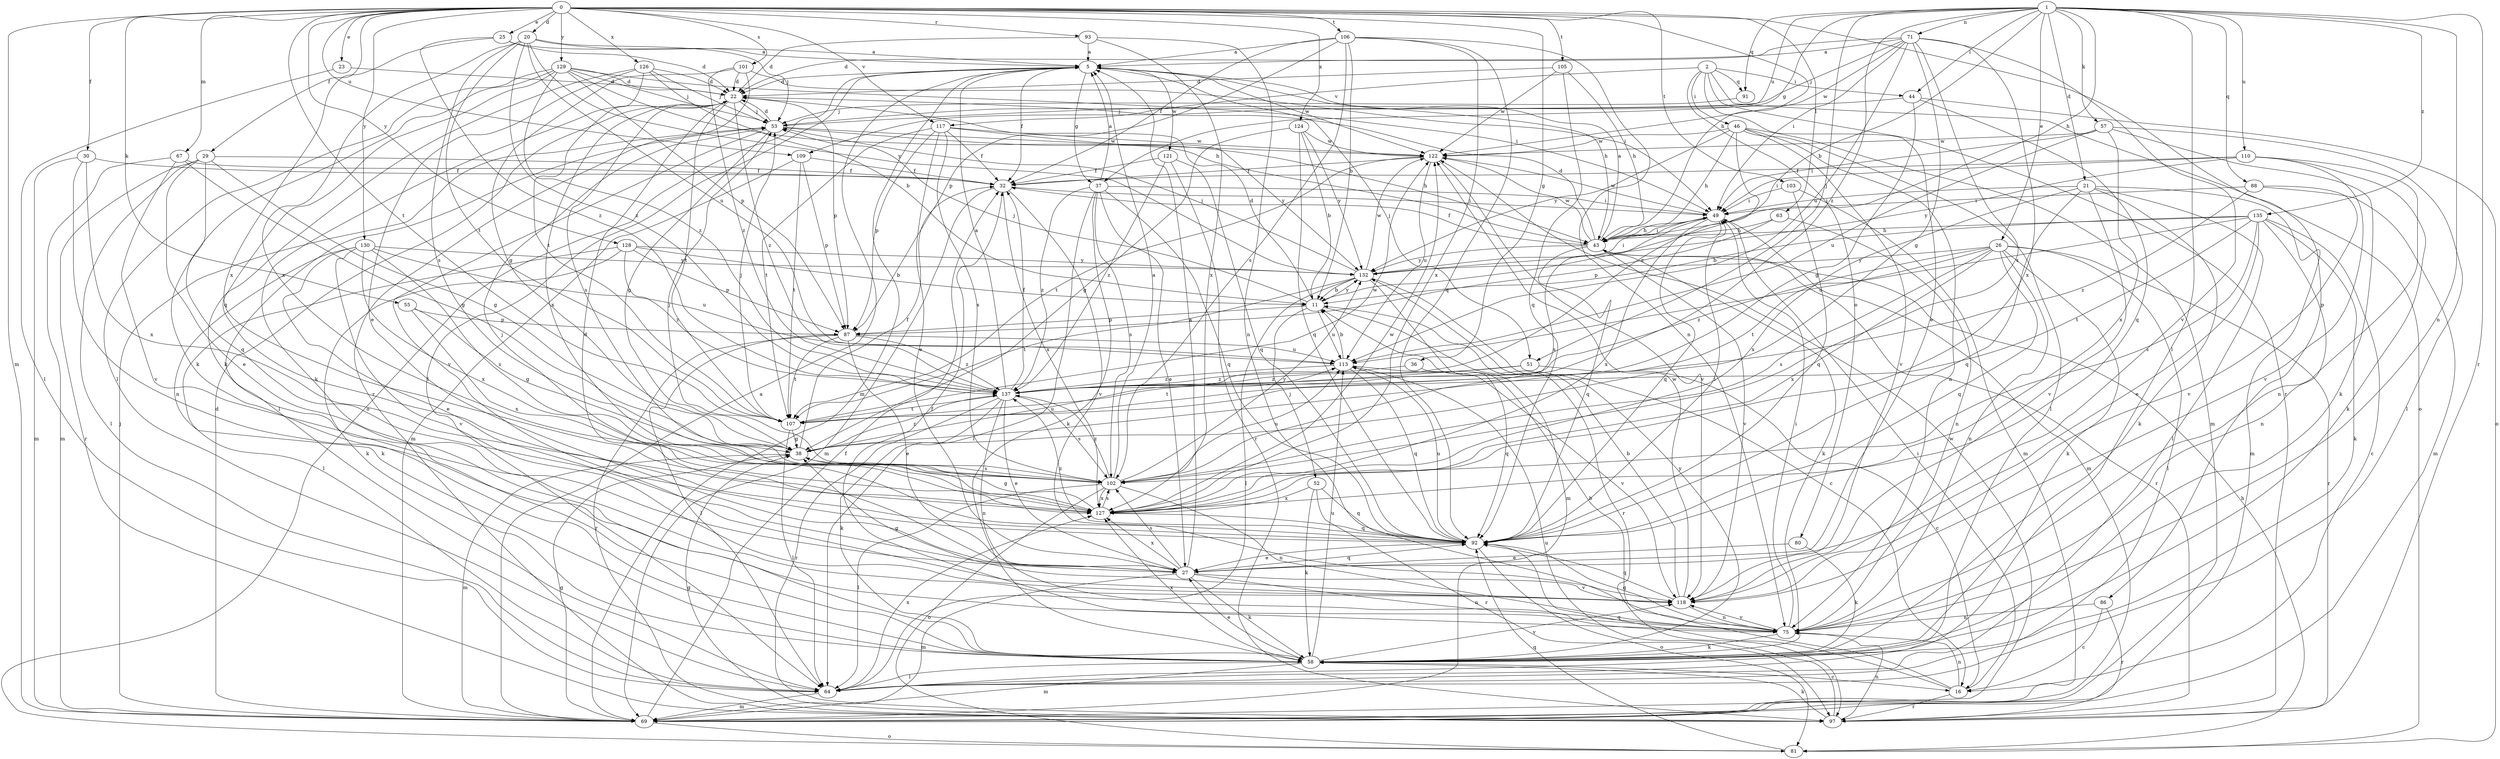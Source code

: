 strict digraph  {
0;
1;
2;
5;
11;
16;
20;
21;
22;
23;
25;
26;
27;
29;
30;
32;
36;
37;
38;
43;
44;
46;
49;
51;
52;
53;
55;
57;
58;
63;
64;
67;
69;
71;
75;
80;
81;
86;
87;
88;
91;
92;
93;
97;
101;
102;
103;
105;
106;
107;
109;
110;
113;
117;
118;
121;
122;
124;
126;
127;
128;
129;
130;
132;
135;
137;
0 -> 20  [label=d];
0 -> 23  [label=e];
0 -> 25  [label=e];
0 -> 29  [label=f];
0 -> 30  [label=f];
0 -> 36  [label=g];
0 -> 43  [label=h];
0 -> 55  [label=k];
0 -> 63  [label=l];
0 -> 67  [label=m];
0 -> 69  [label=m];
0 -> 86  [label=p];
0 -> 93  [label=r];
0 -> 101  [label=s];
0 -> 103  [label=t];
0 -> 105  [label=t];
0 -> 106  [label=t];
0 -> 107  [label=t];
0 -> 109  [label=u];
0 -> 117  [label=v];
0 -> 124  [label=x];
0 -> 126  [label=x];
0 -> 128  [label=y];
0 -> 129  [label=y];
0 -> 130  [label=y];
1 -> 11  [label=b];
1 -> 21  [label=d];
1 -> 26  [label=e];
1 -> 37  [label=g];
1 -> 43  [label=h];
1 -> 44  [label=i];
1 -> 51  [label=j];
1 -> 57  [label=k];
1 -> 64  [label=l];
1 -> 71  [label=n];
1 -> 75  [label=n];
1 -> 88  [label=q];
1 -> 91  [label=q];
1 -> 97  [label=r];
1 -> 109  [label=u];
1 -> 110  [label=u];
1 -> 135  [label=z];
1 -> 137  [label=z];
2 -> 27  [label=e];
2 -> 44  [label=i];
2 -> 46  [label=i];
2 -> 80  [label=o];
2 -> 81  [label=o];
2 -> 91  [label=q];
2 -> 97  [label=r];
2 -> 117  [label=v];
5 -> 22  [label=d];
5 -> 32  [label=f];
5 -> 37  [label=g];
5 -> 43  [label=h];
5 -> 51  [label=j];
5 -> 64  [label=l];
5 -> 69  [label=m];
5 -> 81  [label=o];
5 -> 121  [label=w];
5 -> 122  [label=w];
11 -> 22  [label=d];
11 -> 52  [label=j];
11 -> 53  [label=j];
11 -> 87  [label=p];
11 -> 97  [label=r];
11 -> 113  [label=u];
11 -> 132  [label=y];
16 -> 11  [label=b];
16 -> 49  [label=i];
16 -> 75  [label=n];
16 -> 92  [label=q];
16 -> 97  [label=r];
20 -> 5  [label=a];
20 -> 53  [label=j];
20 -> 102  [label=s];
20 -> 107  [label=t];
20 -> 113  [label=u];
20 -> 127  [label=x];
20 -> 132  [label=y];
20 -> 137  [label=z];
21 -> 49  [label=i];
21 -> 58  [label=k];
21 -> 64  [label=l];
21 -> 69  [label=m];
21 -> 92  [label=q];
21 -> 118  [label=v];
21 -> 127  [label=x];
22 -> 53  [label=j];
22 -> 58  [label=k];
22 -> 87  [label=p];
22 -> 102  [label=s];
22 -> 107  [label=t];
22 -> 127  [label=x];
22 -> 137  [label=z];
23 -> 22  [label=d];
23 -> 64  [label=l];
25 -> 5  [label=a];
25 -> 22  [label=d];
25 -> 127  [label=x];
25 -> 137  [label=z];
26 -> 58  [label=k];
26 -> 64  [label=l];
26 -> 75  [label=n];
26 -> 92  [label=q];
26 -> 97  [label=r];
26 -> 102  [label=s];
26 -> 107  [label=t];
26 -> 127  [label=x];
26 -> 132  [label=y];
26 -> 137  [label=z];
27 -> 5  [label=a];
27 -> 22  [label=d];
27 -> 58  [label=k];
27 -> 69  [label=m];
27 -> 75  [label=n];
27 -> 92  [label=q];
27 -> 102  [label=s];
27 -> 118  [label=v];
27 -> 127  [label=x];
29 -> 27  [label=e];
29 -> 32  [label=f];
29 -> 38  [label=g];
29 -> 64  [label=l];
29 -> 92  [label=q];
29 -> 97  [label=r];
30 -> 32  [label=f];
30 -> 69  [label=m];
30 -> 75  [label=n];
30 -> 127  [label=x];
32 -> 49  [label=i];
32 -> 69  [label=m];
32 -> 118  [label=v];
32 -> 127  [label=x];
36 -> 92  [label=q];
36 -> 137  [label=z];
37 -> 5  [label=a];
37 -> 27  [label=e];
37 -> 49  [label=i];
37 -> 58  [label=k];
37 -> 64  [label=l];
37 -> 92  [label=q];
37 -> 102  [label=s];
37 -> 137  [label=z];
38 -> 32  [label=f];
38 -> 69  [label=m];
38 -> 102  [label=s];
38 -> 113  [label=u];
38 -> 137  [label=z];
43 -> 5  [label=a];
43 -> 22  [label=d];
43 -> 32  [label=f];
43 -> 49  [label=i];
43 -> 58  [label=k];
43 -> 92  [label=q];
43 -> 97  [label=r];
43 -> 118  [label=v];
43 -> 122  [label=w];
43 -> 132  [label=y];
44 -> 38  [label=g];
44 -> 53  [label=j];
44 -> 81  [label=o];
44 -> 92  [label=q];
46 -> 43  [label=h];
46 -> 64  [label=l];
46 -> 69  [label=m];
46 -> 75  [label=n];
46 -> 118  [label=v];
46 -> 122  [label=w];
46 -> 132  [label=y];
46 -> 137  [label=z];
49 -> 43  [label=h];
49 -> 69  [label=m];
49 -> 92  [label=q];
49 -> 102  [label=s];
49 -> 122  [label=w];
49 -> 127  [label=x];
51 -> 16  [label=c];
51 -> 107  [label=t];
51 -> 137  [label=z];
52 -> 58  [label=k];
52 -> 92  [label=q];
52 -> 97  [label=r];
52 -> 127  [label=x];
53 -> 22  [label=d];
53 -> 38  [label=g];
53 -> 43  [label=h];
53 -> 64  [label=l];
53 -> 118  [label=v];
53 -> 122  [label=w];
55 -> 38  [label=g];
55 -> 87  [label=p];
55 -> 127  [label=x];
57 -> 49  [label=i];
57 -> 58  [label=k];
57 -> 64  [label=l];
57 -> 113  [label=u];
57 -> 122  [label=w];
57 -> 127  [label=x];
58 -> 16  [label=c];
58 -> 27  [label=e];
58 -> 64  [label=l];
58 -> 69  [label=m];
58 -> 113  [label=u];
58 -> 118  [label=v];
58 -> 127  [label=x];
58 -> 132  [label=y];
63 -> 43  [label=h];
63 -> 75  [label=n];
63 -> 87  [label=p];
64 -> 69  [label=m];
64 -> 127  [label=x];
67 -> 32  [label=f];
67 -> 38  [label=g];
67 -> 69  [label=m];
67 -> 118  [label=v];
69 -> 5  [label=a];
69 -> 22  [label=d];
69 -> 32  [label=f];
69 -> 38  [label=g];
69 -> 53  [label=j];
69 -> 81  [label=o];
69 -> 122  [label=w];
71 -> 5  [label=a];
71 -> 22  [label=d];
71 -> 38  [label=g];
71 -> 49  [label=i];
71 -> 53  [label=j];
71 -> 102  [label=s];
71 -> 113  [label=u];
71 -> 118  [label=v];
71 -> 122  [label=w];
71 -> 127  [label=x];
75 -> 32  [label=f];
75 -> 49  [label=i];
75 -> 58  [label=k];
75 -> 92  [label=q];
75 -> 118  [label=v];
80 -> 27  [label=e];
80 -> 58  [label=k];
81 -> 43  [label=h];
81 -> 92  [label=q];
86 -> 16  [label=c];
86 -> 75  [label=n];
86 -> 97  [label=r];
87 -> 27  [label=e];
87 -> 64  [label=l];
87 -> 97  [label=r];
87 -> 107  [label=t];
87 -> 113  [label=u];
87 -> 137  [label=z];
88 -> 49  [label=i];
88 -> 69  [label=m];
88 -> 118  [label=v];
88 -> 137  [label=z];
91 -> 53  [label=j];
92 -> 27  [label=e];
92 -> 49  [label=i];
92 -> 53  [label=j];
92 -> 81  [label=o];
92 -> 113  [label=u];
92 -> 137  [label=z];
93 -> 5  [label=a];
93 -> 22  [label=d];
93 -> 75  [label=n];
93 -> 127  [label=x];
97 -> 38  [label=g];
97 -> 58  [label=k];
97 -> 75  [label=n];
97 -> 113  [label=u];
101 -> 22  [label=d];
101 -> 38  [label=g];
101 -> 49  [label=i];
101 -> 97  [label=r];
101 -> 137  [label=z];
102 -> 5  [label=a];
102 -> 53  [label=j];
102 -> 64  [label=l];
102 -> 75  [label=n];
102 -> 81  [label=o];
102 -> 113  [label=u];
102 -> 127  [label=x];
102 -> 132  [label=y];
102 -> 137  [label=z];
103 -> 49  [label=i];
103 -> 69  [label=m];
103 -> 92  [label=q];
105 -> 22  [label=d];
105 -> 43  [label=h];
105 -> 92  [label=q];
105 -> 122  [label=w];
106 -> 5  [label=a];
106 -> 11  [label=b];
106 -> 32  [label=f];
106 -> 75  [label=n];
106 -> 87  [label=p];
106 -> 92  [label=q];
106 -> 102  [label=s];
106 -> 127  [label=x];
107 -> 38  [label=g];
107 -> 53  [label=j];
107 -> 64  [label=l];
107 -> 122  [label=w];
109 -> 32  [label=f];
109 -> 69  [label=m];
109 -> 87  [label=p];
109 -> 107  [label=t];
110 -> 32  [label=f];
110 -> 49  [label=i];
110 -> 58  [label=k];
110 -> 75  [label=n];
110 -> 118  [label=v];
110 -> 132  [label=y];
113 -> 11  [label=b];
113 -> 92  [label=q];
113 -> 118  [label=v];
113 -> 137  [label=z];
117 -> 27  [label=e];
117 -> 32  [label=f];
117 -> 87  [label=p];
117 -> 102  [label=s];
117 -> 107  [label=t];
117 -> 122  [label=w];
117 -> 132  [label=y];
118 -> 11  [label=b];
118 -> 38  [label=g];
118 -> 75  [label=n];
118 -> 92  [label=q];
118 -> 122  [label=w];
121 -> 32  [label=f];
121 -> 92  [label=q];
121 -> 97  [label=r];
121 -> 137  [label=z];
122 -> 32  [label=f];
122 -> 107  [label=t];
122 -> 113  [label=u];
122 -> 118  [label=v];
124 -> 11  [label=b];
124 -> 38  [label=g];
124 -> 92  [label=q];
124 -> 122  [label=w];
124 -> 132  [label=y];
126 -> 11  [label=b];
126 -> 22  [label=d];
126 -> 27  [label=e];
126 -> 53  [label=j];
126 -> 58  [label=k];
126 -> 107  [label=t];
127 -> 38  [label=g];
127 -> 92  [label=q];
127 -> 102  [label=s];
127 -> 122  [label=w];
128 -> 11  [label=b];
128 -> 58  [label=k];
128 -> 64  [label=l];
128 -> 87  [label=p];
128 -> 132  [label=y];
128 -> 137  [label=z];
129 -> 22  [label=d];
129 -> 43  [label=h];
129 -> 49  [label=i];
129 -> 53  [label=j];
129 -> 58  [label=k];
129 -> 64  [label=l];
129 -> 87  [label=p];
129 -> 92  [label=q];
129 -> 137  [label=z];
130 -> 27  [label=e];
130 -> 58  [label=k];
130 -> 102  [label=s];
130 -> 113  [label=u];
130 -> 118  [label=v];
130 -> 127  [label=x];
130 -> 132  [label=y];
132 -> 11  [label=b];
132 -> 16  [label=c];
132 -> 49  [label=i];
132 -> 53  [label=j];
132 -> 64  [label=l];
132 -> 69  [label=m];
132 -> 107  [label=t];
132 -> 122  [label=w];
135 -> 11  [label=b];
135 -> 16  [label=c];
135 -> 27  [label=e];
135 -> 43  [label=h];
135 -> 58  [label=k];
135 -> 75  [label=n];
135 -> 102  [label=s];
135 -> 107  [label=t];
135 -> 113  [label=u];
137 -> 5  [label=a];
137 -> 27  [label=e];
137 -> 32  [label=f];
137 -> 58  [label=k];
137 -> 75  [label=n];
137 -> 97  [label=r];
137 -> 102  [label=s];
137 -> 107  [label=t];
}
